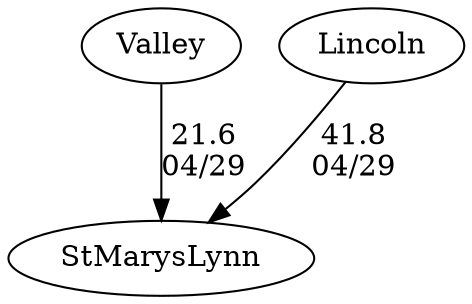 digraph girls3foursStMarysLynn {Valley [URL="girls3foursStMarysLynnValley.html"];StMarysLynn [URL="girls3foursStMarysLynnStMarysLynn.html"];Lincoln [URL="girls3foursStMarysLynnLincoln.html"];Lincoln -> StMarysLynn[label="41.8
04/29", weight="59", tooltip="NEIRA Boys & Girls Fours,Lincoln School vs. St. Mary's-Lynn vs. Valley Regional			
Distance: 1500m Conditions: Blustery, ENE cross wind 10-18 mph. 2V Girls race shortened due to oars slapping in the first 100m, estimated course 1250m. Comments: Novice 8+ exhibition: NBC - 6:48.9, Valley Regional 7:28.3, St. Mary's 8:48.3
In the Girls' 1V, NBC participated with a finish time of 7:37.6
None", URL="http://www.row2k.com/results/resultspage.cfm?UID=9E3AECE30FC3B92FA1BF2E660EEC9D3B&cat=5", random="random"]; 
Valley -> StMarysLynn[label="21.6
04/29", weight="79", tooltip="NEIRA Boys & Girls Fours,Lincoln School vs. St. Mary's-Lynn vs. Valley Regional			
Distance: 1500m Conditions: Blustery, ENE cross wind 10-18 mph. 2V Girls race shortened due to oars slapping in the first 100m, estimated course 1250m. Comments: Novice 8+ exhibition: NBC - 6:48.9, Valley Regional 7:28.3, St. Mary's 8:48.3
In the Girls' 1V, NBC participated with a finish time of 7:37.6
None", URL="http://www.row2k.com/results/resultspage.cfm?UID=9E3AECE30FC3B92FA1BF2E660EEC9D3B&cat=5", random="random"]}